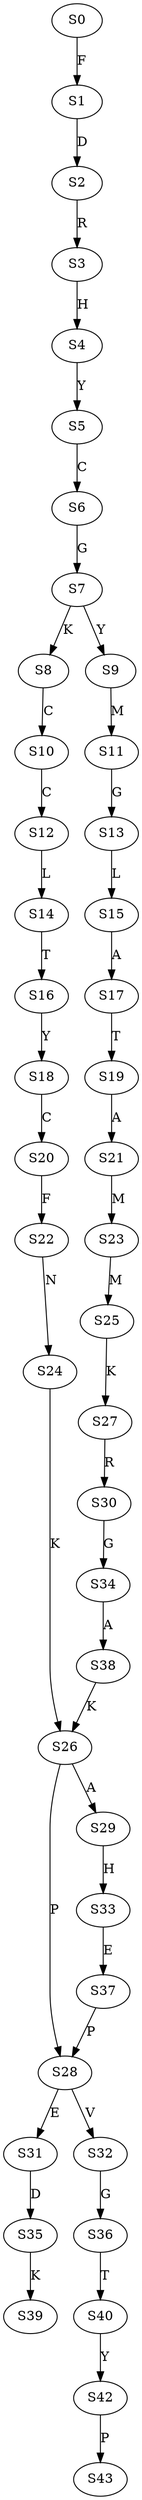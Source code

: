 strict digraph  {
	S0 -> S1 [ label = F ];
	S1 -> S2 [ label = D ];
	S2 -> S3 [ label = R ];
	S3 -> S4 [ label = H ];
	S4 -> S5 [ label = Y ];
	S5 -> S6 [ label = C ];
	S6 -> S7 [ label = G ];
	S7 -> S8 [ label = K ];
	S7 -> S9 [ label = Y ];
	S8 -> S10 [ label = C ];
	S9 -> S11 [ label = M ];
	S10 -> S12 [ label = C ];
	S11 -> S13 [ label = G ];
	S12 -> S14 [ label = L ];
	S13 -> S15 [ label = L ];
	S14 -> S16 [ label = T ];
	S15 -> S17 [ label = A ];
	S16 -> S18 [ label = Y ];
	S17 -> S19 [ label = T ];
	S18 -> S20 [ label = C ];
	S19 -> S21 [ label = A ];
	S20 -> S22 [ label = F ];
	S21 -> S23 [ label = M ];
	S22 -> S24 [ label = N ];
	S23 -> S25 [ label = M ];
	S24 -> S26 [ label = K ];
	S25 -> S27 [ label = K ];
	S26 -> S28 [ label = P ];
	S26 -> S29 [ label = A ];
	S27 -> S30 [ label = R ];
	S28 -> S31 [ label = E ];
	S28 -> S32 [ label = V ];
	S29 -> S33 [ label = H ];
	S30 -> S34 [ label = G ];
	S31 -> S35 [ label = D ];
	S32 -> S36 [ label = G ];
	S33 -> S37 [ label = E ];
	S34 -> S38 [ label = A ];
	S35 -> S39 [ label = K ];
	S36 -> S40 [ label = T ];
	S37 -> S28 [ label = P ];
	S38 -> S26 [ label = K ];
	S40 -> S42 [ label = Y ];
	S42 -> S43 [ label = P ];
}
